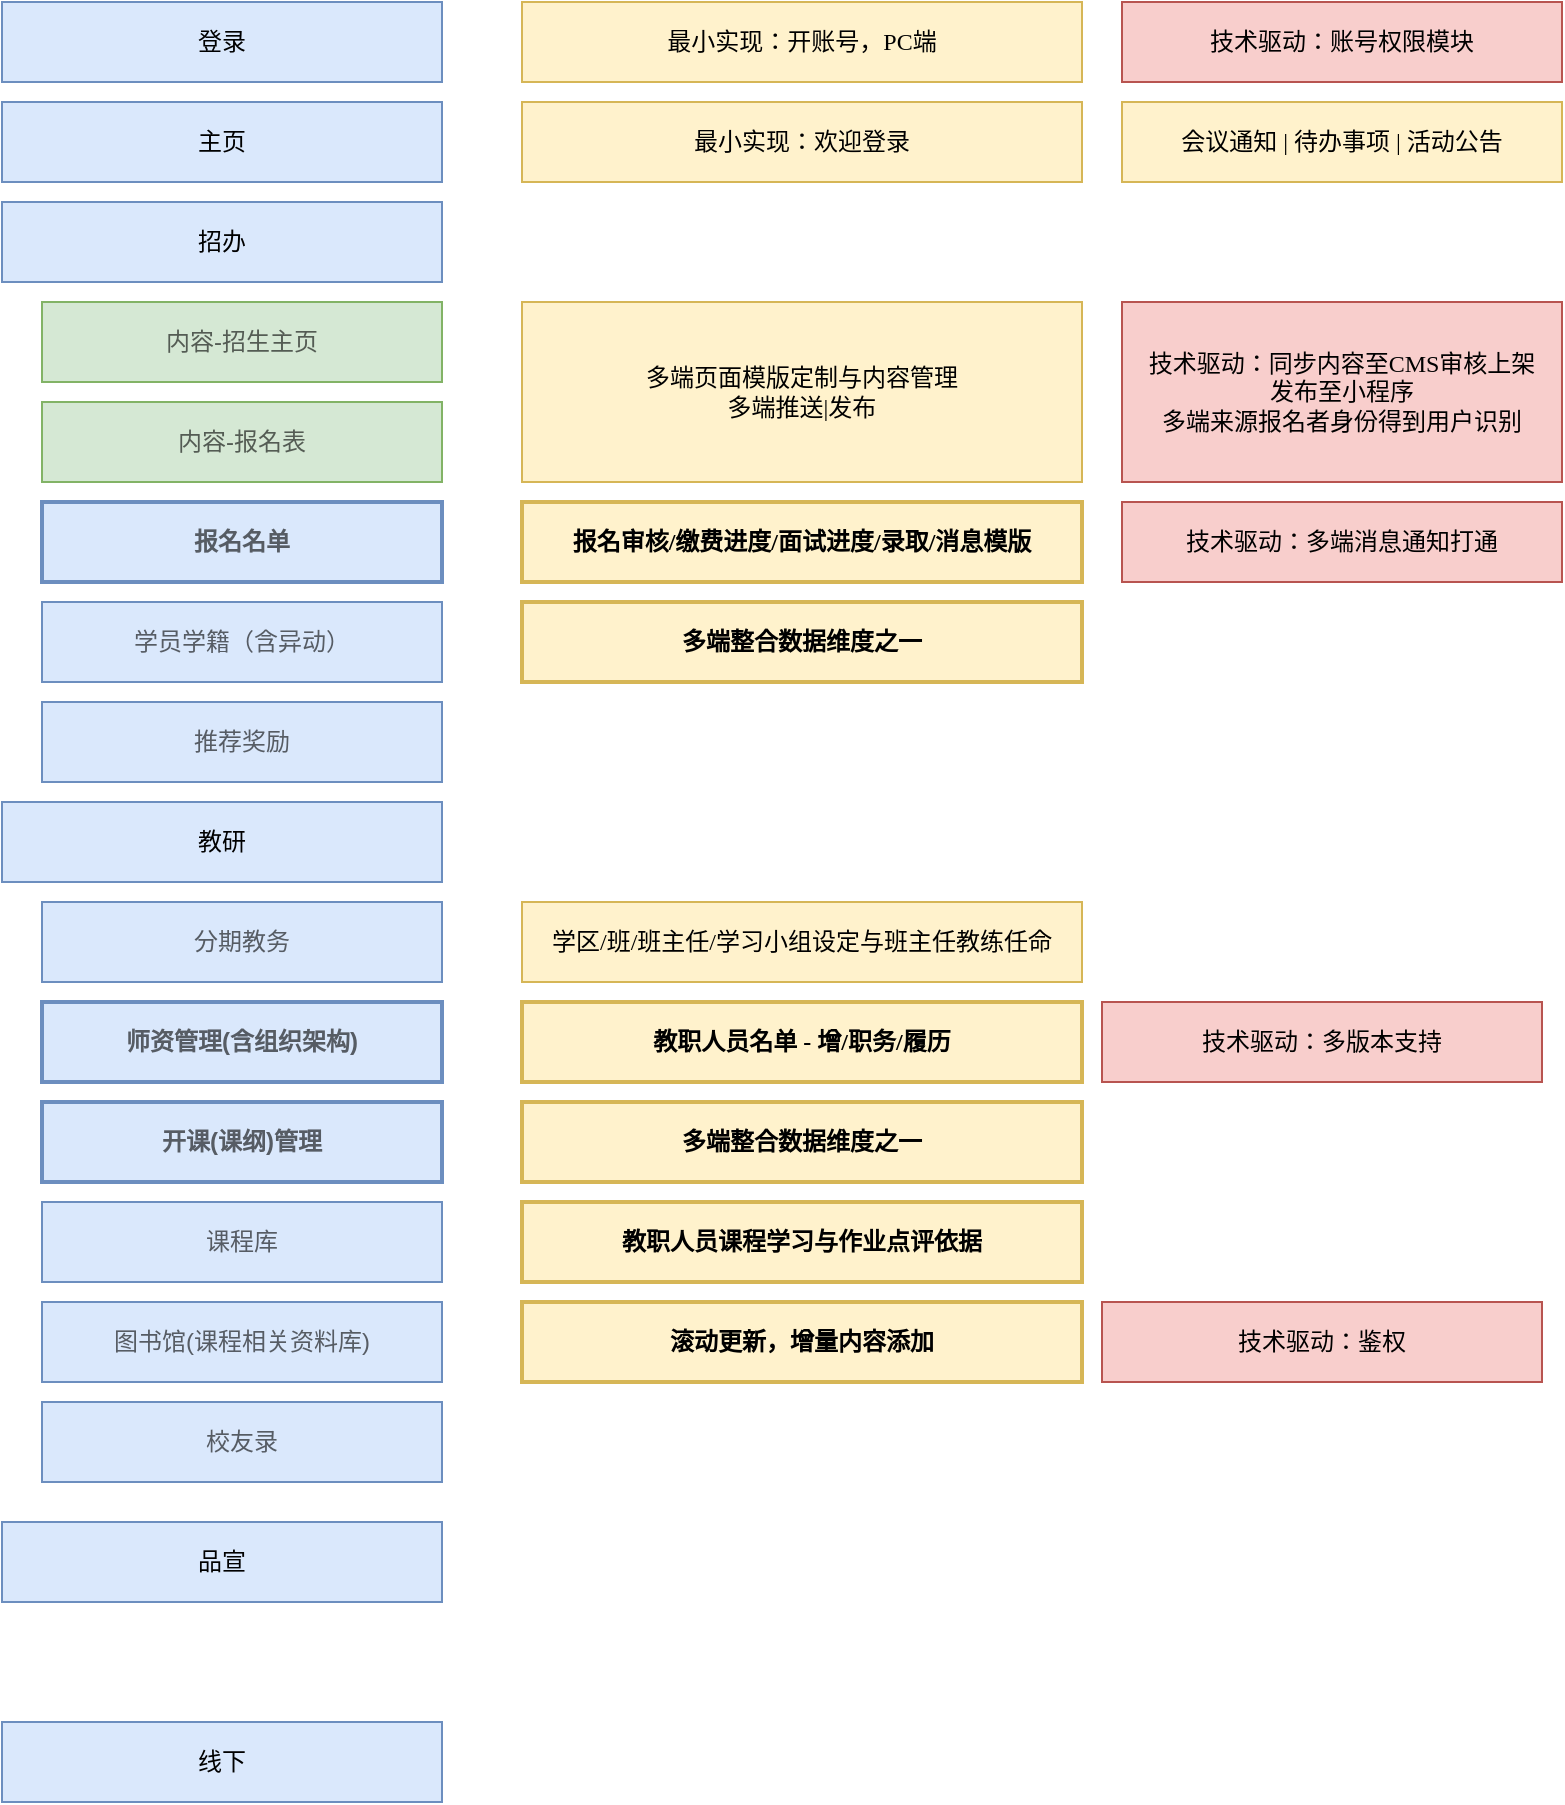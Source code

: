 <mxfile version="10.5.2" type="github"><diagram id="muJamJ3BkCML9OjMZfYO" name="ç¬¬ 1 é¡µ"><mxGraphModel dx="944" dy="694" grid="1" gridSize="10" guides="1" tooltips="1" connect="1" arrows="1" fold="1" page="1" pageScale="1" pageWidth="827" pageHeight="1169" math="0" shadow="0"><root><mxCell id="0"/><mxCell id="1" parent="0"/><mxCell id="cs4dVlUt-hu-rEEq9zMN-7" value="&lt;div&gt;多端页面模版定制与内容管理&lt;/div&gt;&lt;div&gt;多端推送|发布&lt;/div&gt;" style="rounded=0;whiteSpace=wrap;html=1;fontFamily=Garamond;fillColor=#fff2cc;strokeColor=#d6b656;" vertex="1" parent="1"><mxGeometry x="280" y="170" width="280" height="90" as="geometry"/></mxCell><mxCell id="BC2veUDq2d-ozrnxi1P3-29" value="招办" style="rounded=0;whiteSpace=wrap;html=1;fillColor=#dae8fc;strokeColor=#6c8ebf;" parent="1" vertex="1"><mxGeometry x="20" y="120" width="220" height="40" as="geometry"/></mxCell><mxCell id="BC2veUDq2d-ozrnxi1P3-30" value="教研" style="rounded=0;whiteSpace=wrap;html=1;fillColor=#dae8fc;strokeColor=#6c8ebf;" parent="1" vertex="1"><mxGeometry x="20" y="420" width="220" height="40" as="geometry"/></mxCell><mxCell id="BC2veUDq2d-ozrnxi1P3-31" value="品宣" style="rounded=0;whiteSpace=wrap;html=1;fillColor=#dae8fc;strokeColor=#6c8ebf;" parent="1" vertex="1"><mxGeometry x="20" y="780" width="220" height="40" as="geometry"/></mxCell><mxCell id="BC2veUDq2d-ozrnxi1P3-32" value="线下" style="rounded=0;whiteSpace=wrap;html=1;fillColor=#dae8fc;strokeColor=#6c8ebf;" parent="1" vertex="1"><mxGeometry x="20" y="880" width="220" height="40" as="geometry"/></mxCell><mxCell id="BC2veUDq2d-ozrnxi1P3-34" value="内容-招生主页" style="text;html=1;strokeColor=#82b366;fillColor=#d5e8d4;align=center;verticalAlign=middle;whiteSpace=wrap;rounded=0;textOpacity=60;" parent="1" vertex="1"><mxGeometry x="40" y="170" width="200" height="40" as="geometry"/></mxCell><mxCell id="BC2veUDq2d-ozrnxi1P3-35" value="内容-报名表" style="text;html=1;strokeColor=#82b366;fillColor=#d5e8d4;align=center;verticalAlign=middle;whiteSpace=wrap;rounded=0;textOpacity=60;" parent="1" vertex="1"><mxGeometry x="40" y="220" width="200" height="40" as="geometry"/></mxCell><mxCell id="BC2veUDq2d-ozrnxi1P3-37" value="学员学籍（含异动）" style="text;html=1;strokeColor=#6c8ebf;fillColor=#dae8fc;align=center;verticalAlign=middle;whiteSpace=wrap;rounded=0;textOpacity=60;" parent="1" vertex="1"><mxGeometry x="40" y="320" width="200" height="40" as="geometry"/></mxCell><mxCell id="cs4dVlUt-hu-rEEq9zMN-1" value="分期教务" style="text;html=1;strokeColor=#6c8ebf;fillColor=#dae8fc;align=center;verticalAlign=middle;whiteSpace=wrap;rounded=0;textOpacity=60;" vertex="1" parent="1"><mxGeometry x="40" y="470" width="200" height="40" as="geometry"/></mxCell><mxCell id="cs4dVlUt-hu-rEEq9zMN-2" value="师资管理(含组织架构)" style="text;html=1;strokeColor=#6c8ebf;fillColor=#dae8fc;align=center;verticalAlign=middle;whiteSpace=wrap;rounded=0;fontStyle=1;strokeWidth=2;textOpacity=60;" vertex="1" parent="1"><mxGeometry x="40" y="520" width="200" height="40" as="geometry"/></mxCell><mxCell id="cs4dVlUt-hu-rEEq9zMN-3" value="课程库" style="text;html=1;strokeColor=#6c8ebf;fillColor=#dae8fc;align=center;verticalAlign=middle;whiteSpace=wrap;rounded=0;textOpacity=60;" vertex="1" parent="1"><mxGeometry x="40" y="620" width="200" height="40" as="geometry"/></mxCell><mxCell id="cs4dVlUt-hu-rEEq9zMN-4" value="开课(课纲)管理" style="text;html=1;strokeColor=#6c8ebf;fillColor=#dae8fc;align=center;verticalAlign=middle;whiteSpace=wrap;rounded=0;strokeWidth=2;fontStyle=1;textOpacity=60;" vertex="1" parent="1"><mxGeometry x="40" y="570" width="200" height="40" as="geometry"/></mxCell><mxCell id="cs4dVlUt-hu-rEEq9zMN-5" value="报名名单" style="text;html=1;strokeColor=#6c8ebf;fillColor=#dae8fc;align=center;verticalAlign=middle;whiteSpace=wrap;rounded=0;strokeWidth=2;fontStyle=1;textOpacity=60;" vertex="1" parent="1"><mxGeometry x="40" y="270" width="200" height="40" as="geometry"/></mxCell><mxCell id="cs4dVlUt-hu-rEEq9zMN-8" value="报名审核/缴费进度/面试进度/录取/消息模版&lt;div style=&quot;text-align: left&quot;&gt;&lt;/div&gt;" style="rounded=0;whiteSpace=wrap;html=1;fontFamily=Garamond;fillColor=#fff2cc;strokeColor=#d6b656;strokeWidth=2;fontStyle=1" vertex="1" parent="1"><mxGeometry x="280" y="270" width="280" height="40" as="geometry"/></mxCell><mxCell id="cs4dVlUt-hu-rEEq9zMN-9" value="技术驱动：多端消息通知打通&lt;div style=&quot;text-align: left&quot;&gt;&lt;/div&gt;" style="rounded=0;whiteSpace=wrap;html=1;fontFamily=Garamond;fillColor=#f8cecc;strokeColor=#b85450;" vertex="1" parent="1"><mxGeometry x="580" y="270" width="220" height="40" as="geometry"/></mxCell><mxCell id="cs4dVlUt-hu-rEEq9zMN-10" value="登录" style="rounded=0;whiteSpace=wrap;html=1;fillColor=#dae8fc;strokeColor=#6c8ebf;" vertex="1" parent="1"><mxGeometry x="20" y="20" width="220" height="40" as="geometry"/></mxCell><mxCell id="cs4dVlUt-hu-rEEq9zMN-11" value="最小实现：开账号，PC端&lt;div style=&quot;text-align: left&quot;&gt;&lt;/div&gt;" style="rounded=0;whiteSpace=wrap;html=1;fontFamily=Garamond;fillColor=#fff2cc;strokeColor=#d6b656;" vertex="1" parent="1"><mxGeometry x="280" y="20" width="280" height="40" as="geometry"/></mxCell><mxCell id="cs4dVlUt-hu-rEEq9zMN-12" value="技术驱动：账号权限模块&lt;div style=&quot;text-align: left&quot;&gt;&lt;/div&gt;" style="rounded=0;whiteSpace=wrap;html=1;fontFamily=Garamond;fillColor=#f8cecc;strokeColor=#b85450;" vertex="1" parent="1"><mxGeometry x="580" y="20" width="220" height="40" as="geometry"/></mxCell><mxCell id="cs4dVlUt-hu-rEEq9zMN-13" value="技术驱动：同步内容至CMS审核上架&lt;br&gt;发布至小程序&lt;br&gt;多端来源报名者身份得到用户识别&lt;br&gt;&lt;div style=&quot;text-align: left&quot;&gt;&lt;/div&gt;" style="rounded=0;whiteSpace=wrap;html=1;fontFamily=Garamond;fillColor=#f8cecc;strokeColor=#b85450;" vertex="1" parent="1"><mxGeometry x="580" y="170" width="220" height="90" as="geometry"/></mxCell><mxCell id="cs4dVlUt-hu-rEEq9zMN-14" value="学区/班/班主任/学习小组设定与班主任教练任命&lt;div style=&quot;text-align: left&quot;&gt;&lt;/div&gt;" style="rounded=0;whiteSpace=wrap;html=1;fontFamily=Garamond;fillColor=#fff2cc;strokeColor=#d6b656;" vertex="1" parent="1"><mxGeometry x="280" y="470" width="280" height="40" as="geometry"/></mxCell><mxCell id="cs4dVlUt-hu-rEEq9zMN-15" value="教职人员名单 - 增/职务/履历&lt;div style=&quot;text-align: left&quot;&gt;&lt;/div&gt;" style="rounded=0;whiteSpace=wrap;html=1;fontFamily=Garamond;fillColor=#fff2cc;strokeColor=#d6b656;strokeWidth=2;fontStyle=1" vertex="1" parent="1"><mxGeometry x="280" y="520" width="280" height="40" as="geometry"/></mxCell><mxCell id="cs4dVlUt-hu-rEEq9zMN-16" value="主页" style="rounded=0;whiteSpace=wrap;html=1;fillColor=#dae8fc;strokeColor=#6c8ebf;" vertex="1" parent="1"><mxGeometry x="20" y="70" width="220" height="40" as="geometry"/></mxCell><mxCell id="cs4dVlUt-hu-rEEq9zMN-17" value="最小实现：欢迎登录&lt;div style=&quot;text-align: left&quot;&gt;&lt;/div&gt;" style="rounded=0;whiteSpace=wrap;html=1;fontFamily=Garamond;fillColor=#fff2cc;strokeColor=#d6b656;" vertex="1" parent="1"><mxGeometry x="280" y="70" width="280" height="40" as="geometry"/></mxCell><mxCell id="cs4dVlUt-hu-rEEq9zMN-18" value="会议通知 | 待办事项 | 活动公告&lt;div style=&quot;text-align: left&quot;&gt;&lt;/div&gt;" style="rounded=0;whiteSpace=wrap;html=1;fontFamily=Garamond;fillColor=#fff2cc;strokeColor=#d6b656;" vertex="1" parent="1"><mxGeometry x="580" y="70" width="220" height="40" as="geometry"/></mxCell><mxCell id="cs4dVlUt-hu-rEEq9zMN-19" value="技术驱动：多版本支持&lt;div style=&quot;text-align: left&quot;&gt;&lt;/div&gt;" style="rounded=0;whiteSpace=wrap;html=1;fontFamily=Garamond;fillColor=#f8cecc;strokeColor=#b85450;" vertex="1" parent="1"><mxGeometry x="570" y="520" width="220" height="40" as="geometry"/></mxCell><mxCell id="cs4dVlUt-hu-rEEq9zMN-20" value="图书馆(课程相关资料库)" style="text;html=1;strokeColor=#6c8ebf;fillColor=#dae8fc;align=center;verticalAlign=middle;whiteSpace=wrap;rounded=0;textOpacity=60;" vertex="1" parent="1"><mxGeometry x="40" y="670" width="200" height="40" as="geometry"/></mxCell><mxCell id="cs4dVlUt-hu-rEEq9zMN-21" value="多端整合数据维度之一&lt;div style=&quot;text-align: left&quot;&gt;&lt;/div&gt;" style="rounded=0;whiteSpace=wrap;html=1;fontFamily=Garamond;fillColor=#fff2cc;strokeColor=#d6b656;strokeWidth=2;fontStyle=1" vertex="1" parent="1"><mxGeometry x="280" y="570" width="280" height="40" as="geometry"/></mxCell><mxCell id="cs4dVlUt-hu-rEEq9zMN-22" value="多端整合数据维度之一&lt;div style=&quot;text-align: left&quot;&gt;&lt;/div&gt;" style="rounded=0;whiteSpace=wrap;html=1;fontFamily=Garamond;fillColor=#fff2cc;strokeColor=#d6b656;strokeWidth=2;fontStyle=1" vertex="1" parent="1"><mxGeometry x="280" y="320" width="280" height="40" as="geometry"/></mxCell><mxCell id="cs4dVlUt-hu-rEEq9zMN-23" value="教职人员课程学习与作业点评依据&lt;div style=&quot;text-align: left&quot;&gt;&lt;/div&gt;" style="rounded=0;whiteSpace=wrap;html=1;fontFamily=Garamond;fillColor=#fff2cc;strokeColor=#d6b656;strokeWidth=2;fontStyle=1" vertex="1" parent="1"><mxGeometry x="280" y="620" width="280" height="40" as="geometry"/></mxCell><mxCell id="cs4dVlUt-hu-rEEq9zMN-24" value="滚动更新，增量内容添加&lt;div style=&quot;text-align: left&quot;&gt;&lt;/div&gt;" style="rounded=0;whiteSpace=wrap;html=1;fontFamily=Garamond;fillColor=#fff2cc;strokeColor=#d6b656;strokeWidth=2;fontStyle=1" vertex="1" parent="1"><mxGeometry x="280" y="670" width="280" height="40" as="geometry"/></mxCell><mxCell id="cs4dVlUt-hu-rEEq9zMN-25" value="技术驱动：鉴权&lt;div style=&quot;text-align: left&quot;&gt;&lt;/div&gt;" style="rounded=0;whiteSpace=wrap;html=1;fontFamily=Garamond;fillColor=#f8cecc;strokeColor=#b85450;" vertex="1" parent="1"><mxGeometry x="570" y="670" width="220" height="40" as="geometry"/></mxCell><mxCell id="cs4dVlUt-hu-rEEq9zMN-26" value="校友录" style="text;html=1;strokeColor=#6c8ebf;fillColor=#dae8fc;align=center;verticalAlign=middle;whiteSpace=wrap;rounded=0;textOpacity=60;" vertex="1" parent="1"><mxGeometry x="40" y="720" width="200" height="40" as="geometry"/></mxCell><mxCell id="cs4dVlUt-hu-rEEq9zMN-27" value="推荐奖励" style="text;html=1;strokeColor=#6c8ebf;fillColor=#dae8fc;align=center;verticalAlign=middle;whiteSpace=wrap;rounded=0;textOpacity=60;" vertex="1" parent="1"><mxGeometry x="40" y="370" width="200" height="40" as="geometry"/></mxCell></root></mxGraphModel></diagram></mxfile>